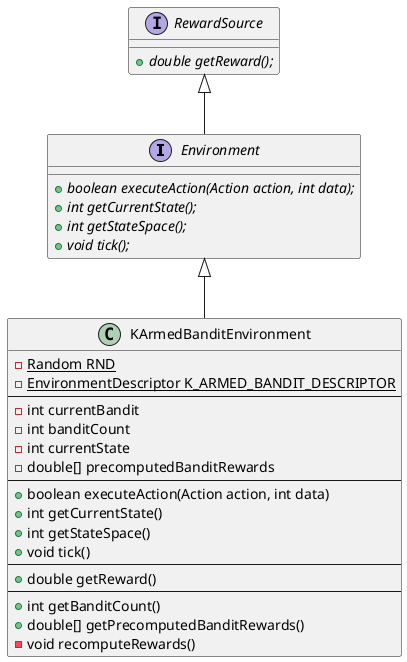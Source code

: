 @startuml
'https://plantuml.com/class-diagram

interface Environment {
    +{abstract}boolean executeAction(Action action, int data);
    +{abstract}int getCurrentState();
    +{abstract}int getStateSpace();
    +{abstract}void tick();
}

interface RewardSource {
    +{abstract} double getReward();
}

class KArmedBanditEnvironment {
    -{static} Random RND
    -{static} EnvironmentDescriptor K_ARMED_BANDIT_DESCRIPTOR
    ---
    -int currentBandit
    -int banditCount
    -int currentState
    -double[] precomputedBanditRewards
    ---
    +boolean executeAction(Action action, int data)
    +int getCurrentState()
    +int getStateSpace()
    +void tick()
    ---
    +double getReward()
    ---
    +int getBanditCount()
    +double[] getPrecomputedBanditRewards()
    -void recomputeRewards()
}

RewardSource <|-- Environment
Environment <|-- KArmedBanditEnvironment

@enduml